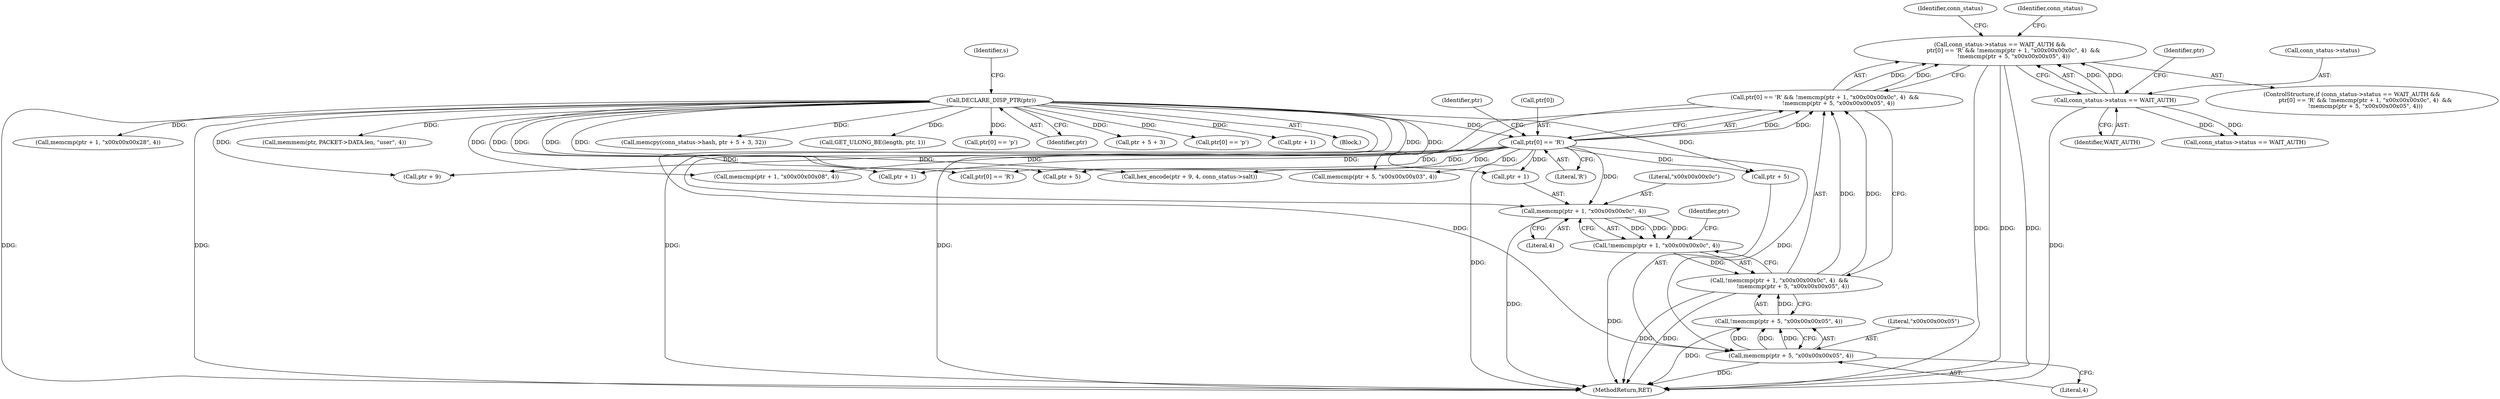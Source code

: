 digraph "0_ettercap_e3abe7d7585ecc420a7cab73313216613aadad5a@API" {
"1000498" [label="(Call,conn_status->status == WAIT_AUTH &&\n               ptr[0] == 'R' && !memcmp(ptr + 1, \"\x00\x00\x00\x0c\", 4)  &&\n               !memcmp(ptr + 5, \"\x00\x00\x00\x05\", 4))"];
"1000499" [label="(Call,conn_status->status == WAIT_AUTH)"];
"1000504" [label="(Call,ptr[0] == 'R' && !memcmp(ptr + 1, \"\x00\x00\x00\x0c\", 4)  &&\n               !memcmp(ptr + 5, \"\x00\x00\x00\x05\", 4))"];
"1000505" [label="(Call,ptr[0] == 'R')"];
"1000114" [label="(Call,DECLARE_DISP_PTR(ptr))"];
"1000510" [label="(Call,!memcmp(ptr + 1, \"\x00\x00\x00\x0c\", 4)  &&\n               !memcmp(ptr + 5, \"\x00\x00\x00\x05\", 4))"];
"1000511" [label="(Call,!memcmp(ptr + 1, \"\x00\x00\x00\x0c\", 4))"];
"1000512" [label="(Call,memcmp(ptr + 1, \"\x00\x00\x00\x0c\", 4))"];
"1000518" [label="(Call,!memcmp(ptr + 5, \"\x00\x00\x00\x05\", 4))"];
"1000519" [label="(Call,memcmp(ptr + 5, \"\x00\x00\x00\x05\", 4))"];
"1000570" [label="(Call,ptr + 5)"];
"1000520" [label="(Call,ptr + 5)"];
"1000114" [label="(Call,DECLARE_DISP_PTR(ptr))"];
"1000523" [label="(Literal,\"\x00\x00\x00\x05\")"];
"1000499" [label="(Call,conn_status->status == WAIT_AUTH)"];
"1000592" [label="(MethodReturn,RET)"];
"1000517" [label="(Literal,4)"];
"1000524" [label="(Literal,4)"];
"1000507" [label="(Identifier,ptr)"];
"1000118" [label="(Identifier,s)"];
"1000324" [label="(Call,memcpy(conn_status->hash, ptr + 5 + 3, 32))"];
"1000509" [label="(Literal,'R')"];
"1000390" [label="(Call,GET_ULONG_BE(length, ptr, 1))"];
"1000286" [label="(Call,ptr[0] == 'p')"];
"1000513" [label="(Call,ptr + 1)"];
"1000115" [label="(Identifier,ptr)"];
"1000569" [label="(Call,memcmp(ptr + 5, \"\x00\x00\x00\x03\", 4))"];
"1000514" [label="(Identifier,ptr)"];
"1000503" [label="(Identifier,WAIT_AUTH)"];
"1000521" [label="(Identifier,ptr)"];
"1000505" [label="(Call,ptr[0] == 'R')"];
"1000510" [label="(Call,!memcmp(ptr + 1, \"\x00\x00\x00\x0c\", 4)  &&\n               !memcmp(ptr + 5, \"\x00\x00\x00\x05\", 4))"];
"1000500" [label="(Call,conn_status->status)"];
"1000498" [label="(Call,conn_status->status == WAIT_AUTH &&\n               ptr[0] == 'R' && !memcmp(ptr + 1, \"\x00\x00\x00\x0c\", 4)  &&\n               !memcmp(ptr + 5, \"\x00\x00\x00\x05\", 4))"];
"1000328" [label="(Call,ptr + 5 + 3)"];
"1000555" [label="(Call,ptr[0] == 'R')"];
"1000376" [label="(Call,ptr[0] == 'p')"];
"1000301" [label="(Call,ptr + 1)"];
"1000528" [label="(Identifier,conn_status)"];
"1000516" [label="(Literal,\"\x00\x00\x00\x0c\")"];
"1000519" [label="(Call,memcmp(ptr + 5, \"\x00\x00\x00\x05\", 4))"];
"1000518" [label="(Call,!memcmp(ptr + 5, \"\x00\x00\x00\x05\", 4))"];
"1000497" [label="(ControlStructure,if (conn_status->status == WAIT_AUTH &&\n               ptr[0] == 'R' && !memcmp(ptr + 1, \"\x00\x00\x00\x0c\", 4)  &&\n               !memcmp(ptr + 5, \"\x00\x00\x00\x05\", 4)))"];
"1000551" [label="(Identifier,conn_status)"];
"1000113" [label="(Block,)"];
"1000538" [label="(Call,hex_encode(ptr + 9, 4, conn_status->salt))"];
"1000539" [label="(Call,ptr + 9)"];
"1000300" [label="(Call,memcmp(ptr + 1, \"\x00\x00\x00\x28\", 4))"];
"1000504" [label="(Call,ptr[0] == 'R' && !memcmp(ptr + 1, \"\x00\x00\x00\x0c\", 4)  &&\n               !memcmp(ptr + 5, \"\x00\x00\x00\x05\", 4))"];
"1000511" [label="(Call,!memcmp(ptr + 1, \"\x00\x00\x00\x0c\", 4))"];
"1000549" [label="(Call,conn_status->status == WAIT_AUTH)"];
"1000506" [label="(Call,ptr[0])"];
"1000562" [label="(Call,memcmp(ptr + 1, \"\x00\x00\x00\x08\", 4))"];
"1000563" [label="(Call,ptr + 1)"];
"1000512" [label="(Call,memcmp(ptr + 1, \"\x00\x00\x00\x0c\", 4))"];
"1000169" [label="(Call,memmem(ptr, PACKET->DATA.len, \"user\", 4))"];
"1000498" -> "1000497"  [label="AST: "];
"1000498" -> "1000499"  [label="CFG: "];
"1000498" -> "1000504"  [label="CFG: "];
"1000499" -> "1000498"  [label="AST: "];
"1000504" -> "1000498"  [label="AST: "];
"1000528" -> "1000498"  [label="CFG: "];
"1000551" -> "1000498"  [label="CFG: "];
"1000498" -> "1000592"  [label="DDG: "];
"1000498" -> "1000592"  [label="DDG: "];
"1000498" -> "1000592"  [label="DDG: "];
"1000499" -> "1000498"  [label="DDG: "];
"1000499" -> "1000498"  [label="DDG: "];
"1000504" -> "1000498"  [label="DDG: "];
"1000504" -> "1000498"  [label="DDG: "];
"1000499" -> "1000503"  [label="CFG: "];
"1000500" -> "1000499"  [label="AST: "];
"1000503" -> "1000499"  [label="AST: "];
"1000507" -> "1000499"  [label="CFG: "];
"1000499" -> "1000592"  [label="DDG: "];
"1000499" -> "1000549"  [label="DDG: "];
"1000499" -> "1000549"  [label="DDG: "];
"1000504" -> "1000505"  [label="CFG: "];
"1000504" -> "1000510"  [label="CFG: "];
"1000505" -> "1000504"  [label="AST: "];
"1000510" -> "1000504"  [label="AST: "];
"1000504" -> "1000592"  [label="DDG: "];
"1000504" -> "1000592"  [label="DDG: "];
"1000505" -> "1000504"  [label="DDG: "];
"1000505" -> "1000504"  [label="DDG: "];
"1000510" -> "1000504"  [label="DDG: "];
"1000510" -> "1000504"  [label="DDG: "];
"1000505" -> "1000509"  [label="CFG: "];
"1000506" -> "1000505"  [label="AST: "];
"1000509" -> "1000505"  [label="AST: "];
"1000514" -> "1000505"  [label="CFG: "];
"1000505" -> "1000592"  [label="DDG: "];
"1000114" -> "1000505"  [label="DDG: "];
"1000505" -> "1000512"  [label="DDG: "];
"1000505" -> "1000513"  [label="DDG: "];
"1000505" -> "1000519"  [label="DDG: "];
"1000505" -> "1000520"  [label="DDG: "];
"1000505" -> "1000538"  [label="DDG: "];
"1000505" -> "1000539"  [label="DDG: "];
"1000505" -> "1000555"  [label="DDG: "];
"1000505" -> "1000562"  [label="DDG: "];
"1000505" -> "1000563"  [label="DDG: "];
"1000505" -> "1000569"  [label="DDG: "];
"1000505" -> "1000570"  [label="DDG: "];
"1000114" -> "1000113"  [label="AST: "];
"1000114" -> "1000115"  [label="CFG: "];
"1000115" -> "1000114"  [label="AST: "];
"1000118" -> "1000114"  [label="CFG: "];
"1000114" -> "1000592"  [label="DDG: "];
"1000114" -> "1000592"  [label="DDG: "];
"1000114" -> "1000169"  [label="DDG: "];
"1000114" -> "1000286"  [label="DDG: "];
"1000114" -> "1000300"  [label="DDG: "];
"1000114" -> "1000301"  [label="DDG: "];
"1000114" -> "1000324"  [label="DDG: "];
"1000114" -> "1000328"  [label="DDG: "];
"1000114" -> "1000376"  [label="DDG: "];
"1000114" -> "1000390"  [label="DDG: "];
"1000114" -> "1000512"  [label="DDG: "];
"1000114" -> "1000513"  [label="DDG: "];
"1000114" -> "1000519"  [label="DDG: "];
"1000114" -> "1000520"  [label="DDG: "];
"1000114" -> "1000538"  [label="DDG: "];
"1000114" -> "1000539"  [label="DDG: "];
"1000114" -> "1000555"  [label="DDG: "];
"1000114" -> "1000562"  [label="DDG: "];
"1000114" -> "1000563"  [label="DDG: "];
"1000114" -> "1000569"  [label="DDG: "];
"1000114" -> "1000570"  [label="DDG: "];
"1000510" -> "1000511"  [label="CFG: "];
"1000510" -> "1000518"  [label="CFG: "];
"1000511" -> "1000510"  [label="AST: "];
"1000518" -> "1000510"  [label="AST: "];
"1000510" -> "1000592"  [label="DDG: "];
"1000510" -> "1000592"  [label="DDG: "];
"1000511" -> "1000510"  [label="DDG: "];
"1000518" -> "1000510"  [label="DDG: "];
"1000511" -> "1000512"  [label="CFG: "];
"1000512" -> "1000511"  [label="AST: "];
"1000521" -> "1000511"  [label="CFG: "];
"1000511" -> "1000592"  [label="DDG: "];
"1000512" -> "1000511"  [label="DDG: "];
"1000512" -> "1000511"  [label="DDG: "];
"1000512" -> "1000511"  [label="DDG: "];
"1000512" -> "1000517"  [label="CFG: "];
"1000513" -> "1000512"  [label="AST: "];
"1000516" -> "1000512"  [label="AST: "];
"1000517" -> "1000512"  [label="AST: "];
"1000512" -> "1000592"  [label="DDG: "];
"1000518" -> "1000519"  [label="CFG: "];
"1000519" -> "1000518"  [label="AST: "];
"1000518" -> "1000592"  [label="DDG: "];
"1000519" -> "1000518"  [label="DDG: "];
"1000519" -> "1000518"  [label="DDG: "];
"1000519" -> "1000518"  [label="DDG: "];
"1000519" -> "1000524"  [label="CFG: "];
"1000520" -> "1000519"  [label="AST: "];
"1000523" -> "1000519"  [label="AST: "];
"1000524" -> "1000519"  [label="AST: "];
"1000519" -> "1000592"  [label="DDG: "];
}
